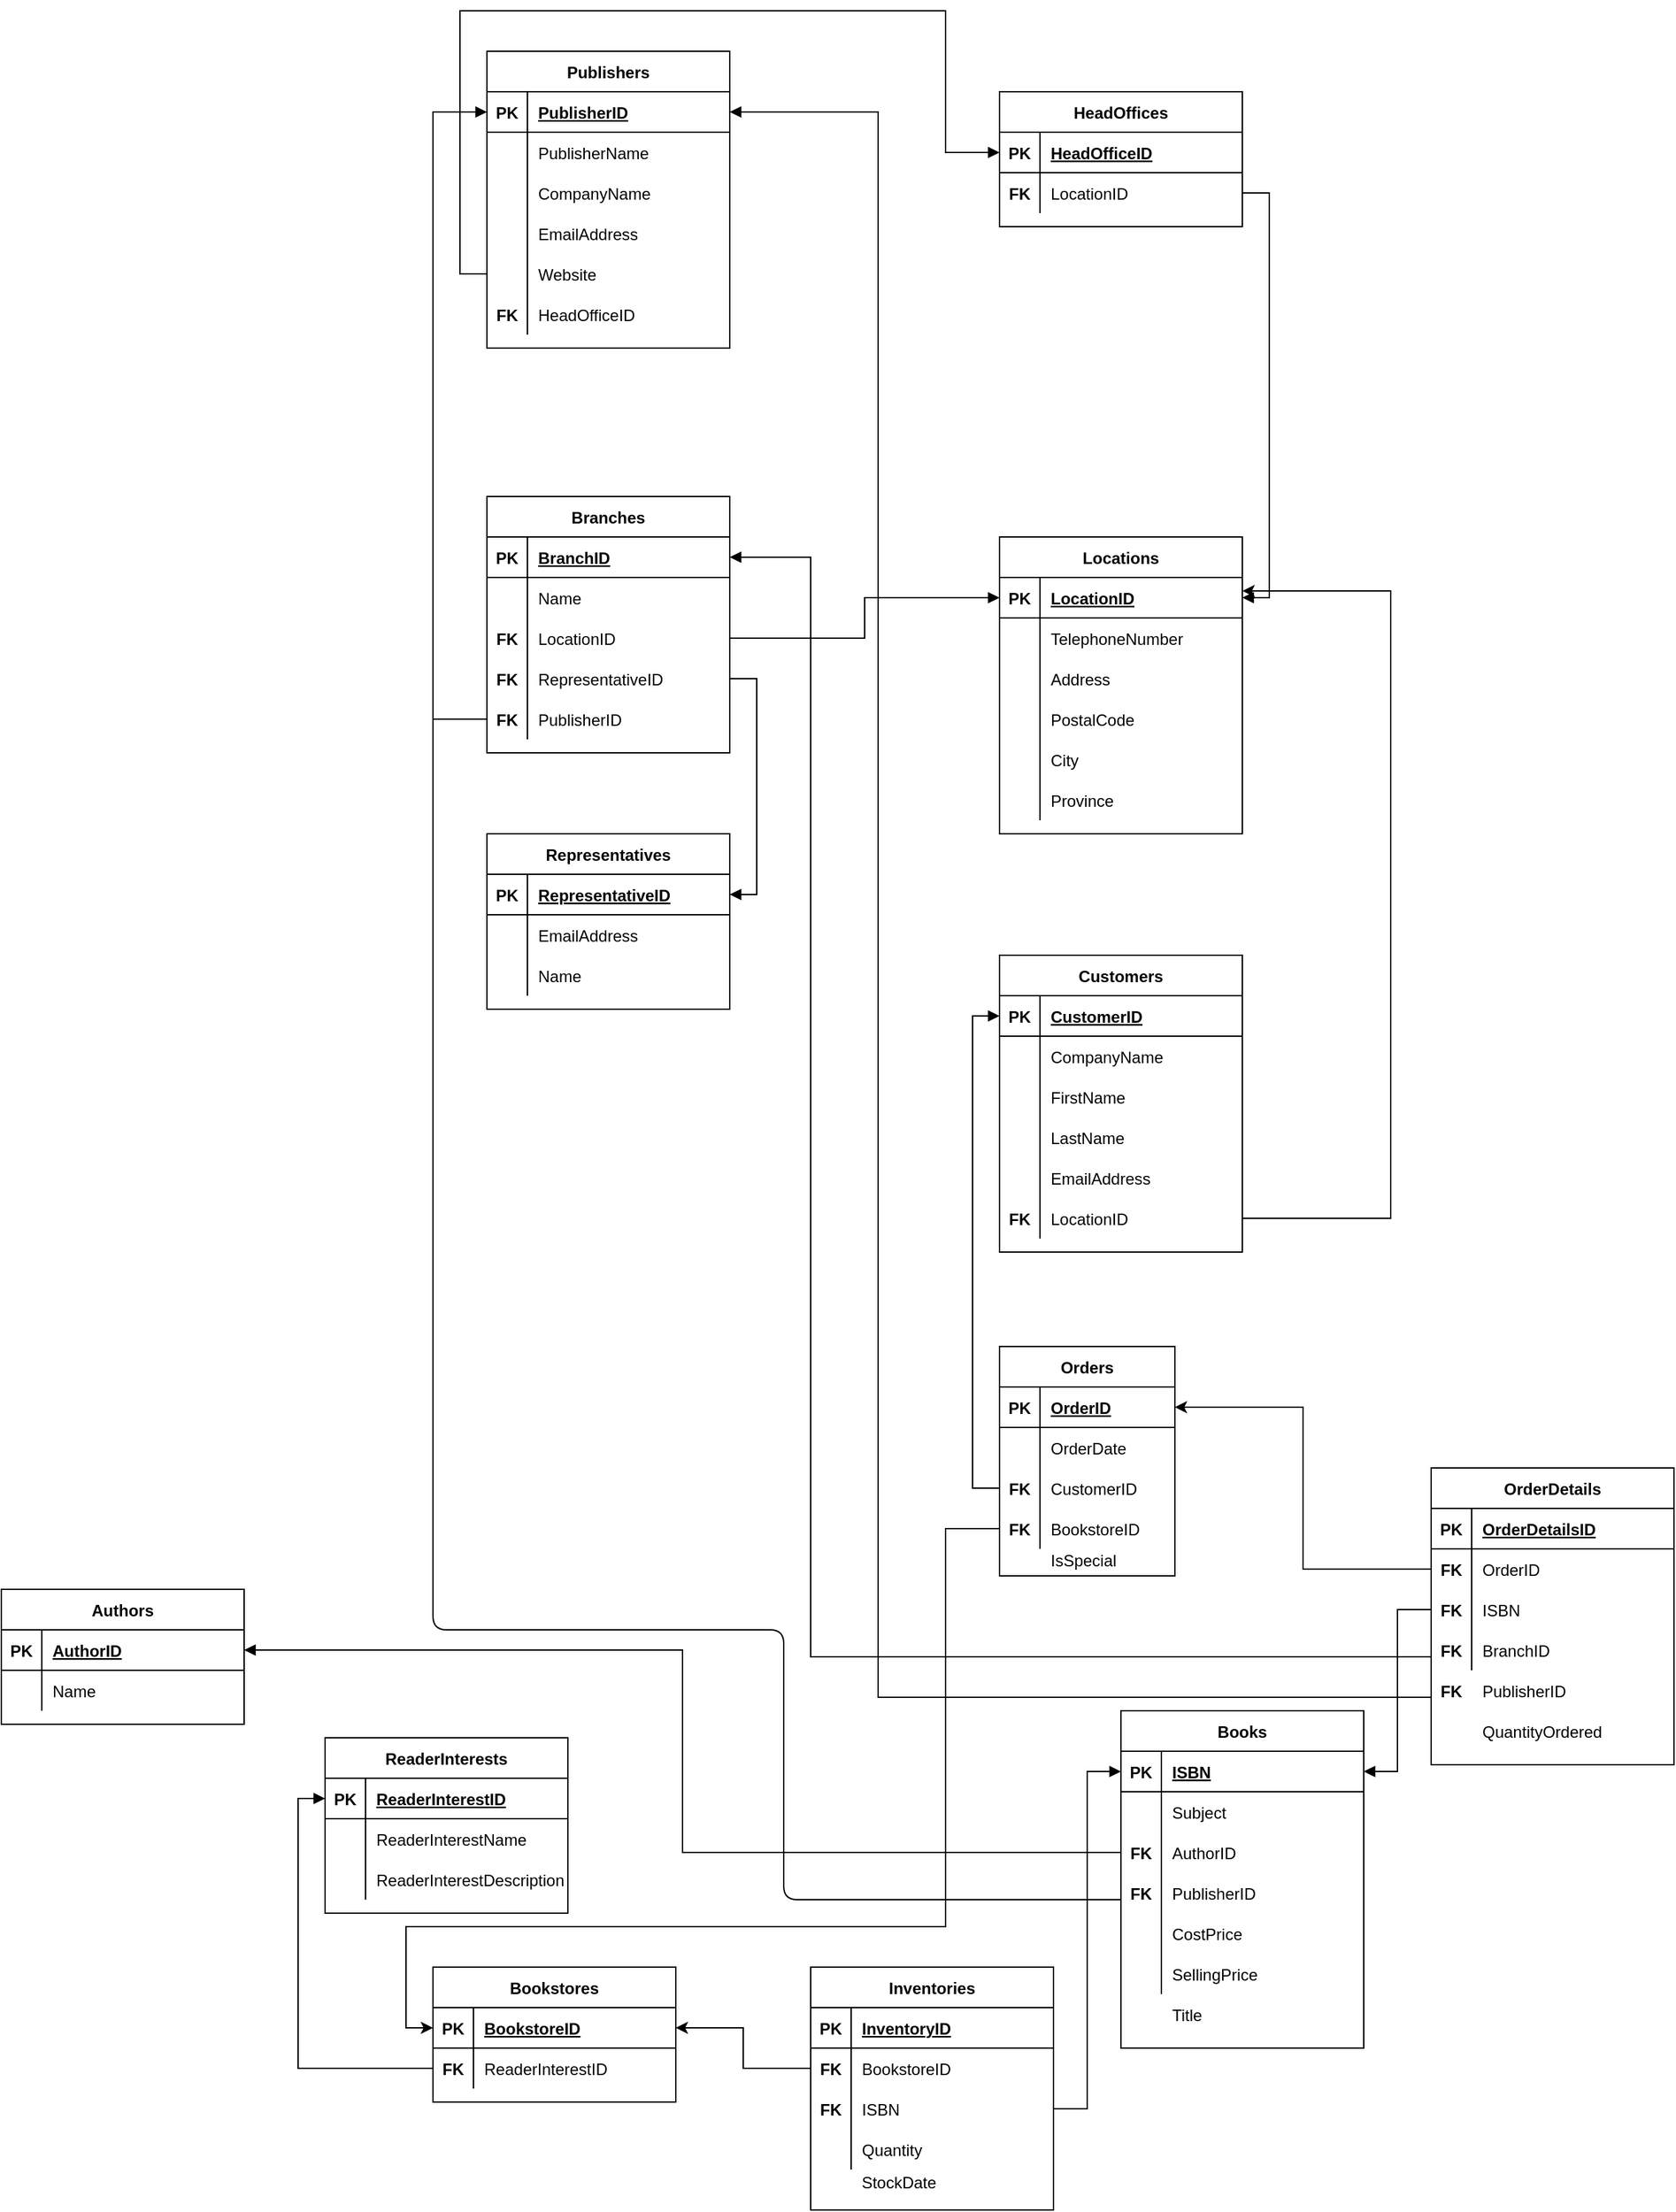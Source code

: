 <mxfile version="13.4.8" type="device"><diagram id="Wl5cCXkkxdAdR0bG4kY-" name="Page-1"><mxGraphModel dx="2035" dy="662" grid="1" gridSize="10" guides="0" tooltips="1" connect="1" arrows="1" fold="1" page="1" pageScale="1" pageWidth="850" pageHeight="1100" math="0" shadow="0"><root><mxCell id="0"/><mxCell id="1" parent="0"/><mxCell id="WwYpVrZinjQzF6iQ2nR6-1" value="Publishers" style="shape=table;startSize=30;container=1;collapsible=1;childLayout=tableLayout;fixedRows=1;rowLines=0;fontStyle=1;align=center;resizeLast=1;" parent="1" vertex="1"><mxGeometry x="80" y="270" width="180" height="220" as="geometry"/></mxCell><mxCell id="WwYpVrZinjQzF6iQ2nR6-2" value="" style="shape=partialRectangle;collapsible=0;dropTarget=0;pointerEvents=0;fillColor=none;top=0;left=0;bottom=1;right=0;points=[[0,0.5],[1,0.5]];portConstraint=eastwest;" parent="WwYpVrZinjQzF6iQ2nR6-1" vertex="1"><mxGeometry y="30" width="180" height="30" as="geometry"/></mxCell><mxCell id="WwYpVrZinjQzF6iQ2nR6-3" value="PK" style="shape=partialRectangle;connectable=0;fillColor=none;top=0;left=0;bottom=0;right=0;fontStyle=1;overflow=hidden;" parent="WwYpVrZinjQzF6iQ2nR6-2" vertex="1"><mxGeometry width="30" height="30" as="geometry"/></mxCell><mxCell id="WwYpVrZinjQzF6iQ2nR6-4" value="PublisherID" style="shape=partialRectangle;connectable=0;fillColor=none;top=0;left=0;bottom=0;right=0;align=left;spacingLeft=6;fontStyle=5;overflow=hidden;" parent="WwYpVrZinjQzF6iQ2nR6-2" vertex="1"><mxGeometry x="30" width="150" height="30" as="geometry"/></mxCell><mxCell id="fafN6Ux8yh8wWqDVAUjz-1" style="shape=partialRectangle;collapsible=0;dropTarget=0;pointerEvents=0;fillColor=none;top=0;left=0;bottom=0;right=0;points=[[0,0.5],[1,0.5]];portConstraint=eastwest;" parent="WwYpVrZinjQzF6iQ2nR6-1" vertex="1"><mxGeometry y="60" width="180" height="30" as="geometry"/></mxCell><mxCell id="fafN6Ux8yh8wWqDVAUjz-2" style="shape=partialRectangle;connectable=0;fillColor=none;top=0;left=0;bottom=0;right=0;editable=1;overflow=hidden;" parent="fafN6Ux8yh8wWqDVAUjz-1" vertex="1"><mxGeometry width="30" height="30" as="geometry"/></mxCell><mxCell id="fafN6Ux8yh8wWqDVAUjz-3" value="PublisherName" style="shape=partialRectangle;connectable=0;fillColor=none;top=0;left=0;bottom=0;right=0;align=left;spacingLeft=6;overflow=hidden;" parent="fafN6Ux8yh8wWqDVAUjz-1" vertex="1"><mxGeometry x="30" width="150" height="30" as="geometry"/></mxCell><mxCell id="WwYpVrZinjQzF6iQ2nR6-5" value="" style="shape=partialRectangle;collapsible=0;dropTarget=0;pointerEvents=0;fillColor=none;top=0;left=0;bottom=0;right=0;points=[[0,0.5],[1,0.5]];portConstraint=eastwest;" parent="WwYpVrZinjQzF6iQ2nR6-1" vertex="1"><mxGeometry y="90" width="180" height="30" as="geometry"/></mxCell><mxCell id="WwYpVrZinjQzF6iQ2nR6-6" value="" style="shape=partialRectangle;connectable=0;fillColor=none;top=0;left=0;bottom=0;right=0;editable=1;overflow=hidden;" parent="WwYpVrZinjQzF6iQ2nR6-5" vertex="1"><mxGeometry width="30" height="30" as="geometry"/></mxCell><mxCell id="WwYpVrZinjQzF6iQ2nR6-7" value="CompanyName" style="shape=partialRectangle;connectable=0;fillColor=none;top=0;left=0;bottom=0;right=0;align=left;spacingLeft=6;overflow=hidden;" parent="WwYpVrZinjQzF6iQ2nR6-5" vertex="1"><mxGeometry x="30" width="150" height="30" as="geometry"/></mxCell><mxCell id="WwYpVrZinjQzF6iQ2nR6-8" value="" style="shape=partialRectangle;collapsible=0;dropTarget=0;pointerEvents=0;fillColor=none;top=0;left=0;bottom=0;right=0;points=[[0,0.5],[1,0.5]];portConstraint=eastwest;" parent="WwYpVrZinjQzF6iQ2nR6-1" vertex="1"><mxGeometry y="120" width="180" height="30" as="geometry"/></mxCell><mxCell id="WwYpVrZinjQzF6iQ2nR6-9" value="" style="shape=partialRectangle;connectable=0;fillColor=none;top=0;left=0;bottom=0;right=0;editable=1;overflow=hidden;" parent="WwYpVrZinjQzF6iQ2nR6-8" vertex="1"><mxGeometry width="30" height="30" as="geometry"/></mxCell><mxCell id="WwYpVrZinjQzF6iQ2nR6-10" value="EmailAddress" style="shape=partialRectangle;connectable=0;fillColor=none;top=0;left=0;bottom=0;right=0;align=left;spacingLeft=6;overflow=hidden;" parent="WwYpVrZinjQzF6iQ2nR6-8" vertex="1"><mxGeometry x="30" width="150" height="30" as="geometry"/></mxCell><mxCell id="WwYpVrZinjQzF6iQ2nR6-11" value="" style="shape=partialRectangle;collapsible=0;dropTarget=0;pointerEvents=0;fillColor=none;top=0;left=0;bottom=0;right=0;points=[[0,0.5],[1,0.5]];portConstraint=eastwest;" parent="WwYpVrZinjQzF6iQ2nR6-1" vertex="1"><mxGeometry y="150" width="180" height="30" as="geometry"/></mxCell><mxCell id="WwYpVrZinjQzF6iQ2nR6-12" value="" style="shape=partialRectangle;connectable=0;fillColor=none;top=0;left=0;bottom=0;right=0;editable=1;overflow=hidden;" parent="WwYpVrZinjQzF6iQ2nR6-11" vertex="1"><mxGeometry width="30" height="30" as="geometry"/></mxCell><mxCell id="WwYpVrZinjQzF6iQ2nR6-13" value="Website" style="shape=partialRectangle;connectable=0;fillColor=none;top=0;left=0;bottom=0;right=0;align=left;spacingLeft=6;overflow=hidden;" parent="WwYpVrZinjQzF6iQ2nR6-11" vertex="1"><mxGeometry x="30" width="150" height="30" as="geometry"/></mxCell><mxCell id="8tIFMXp7cQxwZOWum8N_-93" style="shape=partialRectangle;collapsible=0;dropTarget=0;pointerEvents=0;fillColor=none;top=0;left=0;bottom=0;right=0;points=[[0,0.5],[1,0.5]];portConstraint=eastwest;" parent="WwYpVrZinjQzF6iQ2nR6-1" vertex="1"><mxGeometry y="180" width="180" height="30" as="geometry"/></mxCell><mxCell id="8tIFMXp7cQxwZOWum8N_-94" value="FK" style="shape=partialRectangle;connectable=0;fillColor=none;top=0;left=0;bottom=0;right=0;editable=1;overflow=hidden;fontStyle=1" parent="8tIFMXp7cQxwZOWum8N_-93" vertex="1"><mxGeometry width="30" height="30" as="geometry"/></mxCell><mxCell id="8tIFMXp7cQxwZOWum8N_-95" value="HeadOfficeID" style="shape=partialRectangle;connectable=0;fillColor=none;top=0;left=0;bottom=0;right=0;align=left;spacingLeft=6;overflow=hidden;" parent="8tIFMXp7cQxwZOWum8N_-93" vertex="1"><mxGeometry x="30" width="150" height="30" as="geometry"/></mxCell><mxCell id="WwYpVrZinjQzF6iQ2nR6-14" value="Branches" style="shape=table;startSize=30;container=1;collapsible=1;childLayout=tableLayout;fixedRows=1;rowLines=0;fontStyle=1;align=center;resizeLast=1;" parent="1" vertex="1"><mxGeometry x="80" y="600" width="180" height="190" as="geometry"/></mxCell><mxCell id="WwYpVrZinjQzF6iQ2nR6-15" value="" style="shape=partialRectangle;collapsible=0;dropTarget=0;pointerEvents=0;fillColor=none;top=0;left=0;bottom=1;right=0;points=[[0,0.5],[1,0.5]];portConstraint=eastwest;" parent="WwYpVrZinjQzF6iQ2nR6-14" vertex="1"><mxGeometry y="30" width="180" height="30" as="geometry"/></mxCell><mxCell id="WwYpVrZinjQzF6iQ2nR6-16" value="PK" style="shape=partialRectangle;connectable=0;fillColor=none;top=0;left=0;bottom=0;right=0;fontStyle=1;overflow=hidden;" parent="WwYpVrZinjQzF6iQ2nR6-15" vertex="1"><mxGeometry width="30" height="30" as="geometry"/></mxCell><mxCell id="WwYpVrZinjQzF6iQ2nR6-17" value="BranchID" style="shape=partialRectangle;connectable=0;fillColor=none;top=0;left=0;bottom=0;right=0;align=left;spacingLeft=6;fontStyle=5;overflow=hidden;" parent="WwYpVrZinjQzF6iQ2nR6-15" vertex="1"><mxGeometry x="30" width="150" height="30" as="geometry"/></mxCell><mxCell id="g5iWqssDXXSKDxhVj2-J-1" style="shape=partialRectangle;collapsible=0;dropTarget=0;pointerEvents=0;fillColor=none;top=0;left=0;bottom=0;right=0;points=[[0,0.5],[1,0.5]];portConstraint=eastwest;" parent="WwYpVrZinjQzF6iQ2nR6-14" vertex="1"><mxGeometry y="60" width="180" height="30" as="geometry"/></mxCell><mxCell id="g5iWqssDXXSKDxhVj2-J-2" style="shape=partialRectangle;connectable=0;fillColor=none;top=0;left=0;bottom=0;right=0;editable=1;overflow=hidden;fontStyle=1" parent="g5iWqssDXXSKDxhVj2-J-1" vertex="1"><mxGeometry width="30" height="30" as="geometry"/></mxCell><mxCell id="g5iWqssDXXSKDxhVj2-J-3" value="Name" style="shape=partialRectangle;connectable=0;fillColor=none;top=0;left=0;bottom=0;right=0;align=left;spacingLeft=6;overflow=hidden;" parent="g5iWqssDXXSKDxhVj2-J-1" vertex="1"><mxGeometry x="30" width="150" height="30" as="geometry"/></mxCell><mxCell id="WwYpVrZinjQzF6iQ2nR6-18" value="" style="shape=partialRectangle;collapsible=0;dropTarget=0;pointerEvents=0;fillColor=none;top=0;left=0;bottom=0;right=0;points=[[0,0.5],[1,0.5]];portConstraint=eastwest;" parent="WwYpVrZinjQzF6iQ2nR6-14" vertex="1"><mxGeometry y="90" width="180" height="30" as="geometry"/></mxCell><mxCell id="WwYpVrZinjQzF6iQ2nR6-19" value="FK" style="shape=partialRectangle;connectable=0;fillColor=none;top=0;left=0;bottom=0;right=0;editable=1;overflow=hidden;fontStyle=1" parent="WwYpVrZinjQzF6iQ2nR6-18" vertex="1"><mxGeometry width="30" height="30" as="geometry"/></mxCell><mxCell id="WwYpVrZinjQzF6iQ2nR6-20" value="LocationID" style="shape=partialRectangle;connectable=0;fillColor=none;top=0;left=0;bottom=0;right=0;align=left;spacingLeft=6;overflow=hidden;" parent="WwYpVrZinjQzF6iQ2nR6-18" vertex="1"><mxGeometry x="30" width="150" height="30" as="geometry"/></mxCell><mxCell id="WwYpVrZinjQzF6iQ2nR6-21" value="" style="shape=partialRectangle;collapsible=0;dropTarget=0;pointerEvents=0;fillColor=none;top=0;left=0;bottom=0;right=0;points=[[0,0.5],[1,0.5]];portConstraint=eastwest;" parent="WwYpVrZinjQzF6iQ2nR6-14" vertex="1"><mxGeometry y="120" width="180" height="30" as="geometry"/></mxCell><mxCell id="WwYpVrZinjQzF6iQ2nR6-22" value="FK" style="shape=partialRectangle;connectable=0;fillColor=none;top=0;left=0;bottom=0;right=0;editable=1;overflow=hidden;fontStyle=1" parent="WwYpVrZinjQzF6iQ2nR6-21" vertex="1"><mxGeometry width="30" height="30" as="geometry"/></mxCell><mxCell id="WwYpVrZinjQzF6iQ2nR6-23" value="RepresentativeID" style="shape=partialRectangle;connectable=0;fillColor=none;top=0;left=0;bottom=0;right=0;align=left;spacingLeft=6;overflow=hidden;" parent="WwYpVrZinjQzF6iQ2nR6-21" vertex="1"><mxGeometry x="30" width="150" height="30" as="geometry"/></mxCell><mxCell id="8tIFMXp7cQxwZOWum8N_-133" style="shape=partialRectangle;collapsible=0;dropTarget=0;pointerEvents=0;fillColor=none;top=0;left=0;bottom=0;right=0;points=[[0,0.5],[1,0.5]];portConstraint=eastwest;" parent="WwYpVrZinjQzF6iQ2nR6-14" vertex="1"><mxGeometry y="150" width="180" height="30" as="geometry"/></mxCell><mxCell id="8tIFMXp7cQxwZOWum8N_-134" value="FK" style="shape=partialRectangle;connectable=0;fillColor=none;top=0;left=0;bottom=0;right=0;editable=1;overflow=hidden;fontStyle=1" parent="8tIFMXp7cQxwZOWum8N_-133" vertex="1"><mxGeometry width="30" height="30" as="geometry"/></mxCell><mxCell id="8tIFMXp7cQxwZOWum8N_-135" value="PublisherID" style="shape=partialRectangle;connectable=0;fillColor=none;top=0;left=0;bottom=0;right=0;align=left;spacingLeft=6;overflow=hidden;" parent="8tIFMXp7cQxwZOWum8N_-133" vertex="1"><mxGeometry x="30" width="150" height="30" as="geometry"/></mxCell><mxCell id="8tIFMXp7cQxwZOWum8N_-77" value="HeadOffices" style="shape=table;startSize=30;container=1;collapsible=1;childLayout=tableLayout;fixedRows=1;rowLines=0;fontStyle=1;align=center;resizeLast=1;" parent="1" vertex="1"><mxGeometry x="460" y="300" width="180" height="100" as="geometry"/></mxCell><mxCell id="8tIFMXp7cQxwZOWum8N_-78" value="" style="shape=partialRectangle;collapsible=0;dropTarget=0;pointerEvents=0;fillColor=none;top=0;left=0;bottom=1;right=0;points=[[0,0.5],[1,0.5]];portConstraint=eastwest;" parent="8tIFMXp7cQxwZOWum8N_-77" vertex="1"><mxGeometry y="30" width="180" height="30" as="geometry"/></mxCell><mxCell id="8tIFMXp7cQxwZOWum8N_-79" value="PK" style="shape=partialRectangle;connectable=0;fillColor=none;top=0;left=0;bottom=0;right=0;fontStyle=1;overflow=hidden;" parent="8tIFMXp7cQxwZOWum8N_-78" vertex="1"><mxGeometry width="30" height="30" as="geometry"/></mxCell><mxCell id="8tIFMXp7cQxwZOWum8N_-80" value="HeadOfficeID" style="shape=partialRectangle;connectable=0;fillColor=none;top=0;left=0;bottom=0;right=0;align=left;spacingLeft=6;fontStyle=5;overflow=hidden;" parent="8tIFMXp7cQxwZOWum8N_-78" vertex="1"><mxGeometry x="30" width="150" height="30" as="geometry"/></mxCell><mxCell id="8tIFMXp7cQxwZOWum8N_-81" value="" style="shape=partialRectangle;collapsible=0;dropTarget=0;pointerEvents=0;fillColor=none;top=0;left=0;bottom=0;right=0;points=[[0,0.5],[1,0.5]];portConstraint=eastwest;" parent="8tIFMXp7cQxwZOWum8N_-77" vertex="1"><mxGeometry y="60" width="180" height="30" as="geometry"/></mxCell><mxCell id="8tIFMXp7cQxwZOWum8N_-82" value="FK" style="shape=partialRectangle;connectable=0;fillColor=none;top=0;left=0;bottom=0;right=0;editable=1;overflow=hidden;fontStyle=1" parent="8tIFMXp7cQxwZOWum8N_-81" vertex="1"><mxGeometry width="30" height="30" as="geometry"/></mxCell><mxCell id="8tIFMXp7cQxwZOWum8N_-83" value="LocationID" style="shape=partialRectangle;connectable=0;fillColor=none;top=0;left=0;bottom=0;right=0;align=left;spacingLeft=6;overflow=hidden;" parent="8tIFMXp7cQxwZOWum8N_-81" vertex="1"><mxGeometry x="30" width="150" height="30" as="geometry"/></mxCell><mxCell id="8tIFMXp7cQxwZOWum8N_-14" value="Customers" style="shape=table;startSize=30;container=1;collapsible=1;childLayout=tableLayout;fixedRows=1;rowLines=0;fontStyle=1;align=center;resizeLast=1;" parent="1" vertex="1"><mxGeometry x="460" y="940" width="180" height="220" as="geometry"/></mxCell><mxCell id="8tIFMXp7cQxwZOWum8N_-15" value="" style="shape=partialRectangle;collapsible=0;dropTarget=0;pointerEvents=0;fillColor=none;top=0;left=0;bottom=1;right=0;points=[[0,0.5],[1,0.5]];portConstraint=eastwest;" parent="8tIFMXp7cQxwZOWum8N_-14" vertex="1"><mxGeometry y="30" width="180" height="30" as="geometry"/></mxCell><mxCell id="8tIFMXp7cQxwZOWum8N_-16" value="PK" style="shape=partialRectangle;connectable=0;fillColor=none;top=0;left=0;bottom=0;right=0;fontStyle=1;overflow=hidden;" parent="8tIFMXp7cQxwZOWum8N_-15" vertex="1"><mxGeometry width="30" height="30" as="geometry"/></mxCell><mxCell id="8tIFMXp7cQxwZOWum8N_-17" value="CustomerID" style="shape=partialRectangle;connectable=0;fillColor=none;top=0;left=0;bottom=0;right=0;align=left;spacingLeft=6;fontStyle=5;overflow=hidden;" parent="8tIFMXp7cQxwZOWum8N_-15" vertex="1"><mxGeometry x="30" width="150" height="30" as="geometry"/></mxCell><mxCell id="8tIFMXp7cQxwZOWum8N_-18" value="" style="shape=partialRectangle;collapsible=0;dropTarget=0;pointerEvents=0;fillColor=none;top=0;left=0;bottom=0;right=0;points=[[0,0.5],[1,0.5]];portConstraint=eastwest;" parent="8tIFMXp7cQxwZOWum8N_-14" vertex="1"><mxGeometry y="60" width="180" height="30" as="geometry"/></mxCell><mxCell id="8tIFMXp7cQxwZOWum8N_-19" value="" style="shape=partialRectangle;connectable=0;fillColor=none;top=0;left=0;bottom=0;right=0;editable=1;overflow=hidden;" parent="8tIFMXp7cQxwZOWum8N_-18" vertex="1"><mxGeometry width="30" height="30" as="geometry"/></mxCell><mxCell id="8tIFMXp7cQxwZOWum8N_-20" value="CompanyName" style="shape=partialRectangle;connectable=0;fillColor=none;top=0;left=0;bottom=0;right=0;align=left;spacingLeft=6;overflow=hidden;" parent="8tIFMXp7cQxwZOWum8N_-18" vertex="1"><mxGeometry x="30" width="150" height="30" as="geometry"/></mxCell><mxCell id="8tIFMXp7cQxwZOWum8N_-21" value="" style="shape=partialRectangle;collapsible=0;dropTarget=0;pointerEvents=0;fillColor=none;top=0;left=0;bottom=0;right=0;points=[[0,0.5],[1,0.5]];portConstraint=eastwest;" parent="8tIFMXp7cQxwZOWum8N_-14" vertex="1"><mxGeometry y="90" width="180" height="30" as="geometry"/></mxCell><mxCell id="8tIFMXp7cQxwZOWum8N_-22" value="" style="shape=partialRectangle;connectable=0;fillColor=none;top=0;left=0;bottom=0;right=0;editable=1;overflow=hidden;" parent="8tIFMXp7cQxwZOWum8N_-21" vertex="1"><mxGeometry width="30" height="30" as="geometry"/></mxCell><mxCell id="8tIFMXp7cQxwZOWum8N_-23" value="FirstName" style="shape=partialRectangle;connectable=0;fillColor=none;top=0;left=0;bottom=0;right=0;align=left;spacingLeft=6;overflow=hidden;" parent="8tIFMXp7cQxwZOWum8N_-21" vertex="1"><mxGeometry x="30" width="150" height="30" as="geometry"/></mxCell><mxCell id="8tIFMXp7cQxwZOWum8N_-24" value="" style="shape=partialRectangle;collapsible=0;dropTarget=0;pointerEvents=0;fillColor=none;top=0;left=0;bottom=0;right=0;points=[[0,0.5],[1,0.5]];portConstraint=eastwest;" parent="8tIFMXp7cQxwZOWum8N_-14" vertex="1"><mxGeometry y="120" width="180" height="30" as="geometry"/></mxCell><mxCell id="8tIFMXp7cQxwZOWum8N_-25" value="" style="shape=partialRectangle;connectable=0;fillColor=none;top=0;left=0;bottom=0;right=0;editable=1;overflow=hidden;" parent="8tIFMXp7cQxwZOWum8N_-24" vertex="1"><mxGeometry width="30" height="30" as="geometry"/></mxCell><mxCell id="8tIFMXp7cQxwZOWum8N_-26" value="LastName" style="shape=partialRectangle;connectable=0;fillColor=none;top=0;left=0;bottom=0;right=0;align=left;spacingLeft=6;overflow=hidden;" parent="8tIFMXp7cQxwZOWum8N_-24" vertex="1"><mxGeometry x="30" width="150" height="30" as="geometry"/></mxCell><mxCell id="8tIFMXp7cQxwZOWum8N_-27" style="shape=partialRectangle;collapsible=0;dropTarget=0;pointerEvents=0;fillColor=none;top=0;left=0;bottom=0;right=0;points=[[0,0.5],[1,0.5]];portConstraint=eastwest;" parent="8tIFMXp7cQxwZOWum8N_-14" vertex="1"><mxGeometry y="150" width="180" height="30" as="geometry"/></mxCell><mxCell id="8tIFMXp7cQxwZOWum8N_-28" style="shape=partialRectangle;connectable=0;fillColor=none;top=0;left=0;bottom=0;right=0;editable=1;overflow=hidden;" parent="8tIFMXp7cQxwZOWum8N_-27" vertex="1"><mxGeometry width="30" height="30" as="geometry"/></mxCell><mxCell id="8tIFMXp7cQxwZOWum8N_-29" value="EmailAddress" style="shape=partialRectangle;connectable=0;fillColor=none;top=0;left=0;bottom=0;right=0;align=left;spacingLeft=6;overflow=hidden;" parent="8tIFMXp7cQxwZOWum8N_-27" vertex="1"><mxGeometry x="30" width="150" height="30" as="geometry"/></mxCell><mxCell id="8tIFMXp7cQxwZOWum8N_-101" style="shape=partialRectangle;collapsible=0;dropTarget=0;pointerEvents=0;fillColor=none;top=0;left=0;bottom=0;right=0;points=[[0,0.5],[1,0.5]];portConstraint=eastwest;" parent="8tIFMXp7cQxwZOWum8N_-14" vertex="1"><mxGeometry y="180" width="180" height="30" as="geometry"/></mxCell><mxCell id="8tIFMXp7cQxwZOWum8N_-102" value="FK" style="shape=partialRectangle;connectable=0;fillColor=none;top=0;left=0;bottom=0;right=0;editable=1;overflow=hidden;fontStyle=1" parent="8tIFMXp7cQxwZOWum8N_-101" vertex="1"><mxGeometry width="30" height="30" as="geometry"/></mxCell><mxCell id="8tIFMXp7cQxwZOWum8N_-103" value="LocationID" style="shape=partialRectangle;connectable=0;fillColor=none;top=0;left=0;bottom=0;right=0;align=left;spacingLeft=6;overflow=hidden;" parent="8tIFMXp7cQxwZOWum8N_-101" vertex="1"><mxGeometry x="30" width="150" height="30" as="geometry"/></mxCell><mxCell id="WwYpVrZinjQzF6iQ2nR6-43" value="Representatives" style="shape=table;startSize=30;container=1;collapsible=1;childLayout=tableLayout;fixedRows=1;rowLines=0;fontStyle=1;align=center;resizeLast=1;" parent="1" vertex="1"><mxGeometry x="80" y="850" width="180" height="130" as="geometry"/></mxCell><mxCell id="WwYpVrZinjQzF6iQ2nR6-44" value="" style="shape=partialRectangle;collapsible=0;dropTarget=0;pointerEvents=0;fillColor=none;top=0;left=0;bottom=1;right=0;points=[[0,0.5],[1,0.5]];portConstraint=eastwest;" parent="WwYpVrZinjQzF6iQ2nR6-43" vertex="1"><mxGeometry y="30" width="180" height="30" as="geometry"/></mxCell><mxCell id="WwYpVrZinjQzF6iQ2nR6-45" value="PK" style="shape=partialRectangle;connectable=0;fillColor=none;top=0;left=0;bottom=0;right=0;fontStyle=1;overflow=hidden;" parent="WwYpVrZinjQzF6iQ2nR6-44" vertex="1"><mxGeometry width="30" height="30" as="geometry"/></mxCell><mxCell id="WwYpVrZinjQzF6iQ2nR6-46" value="RepresentativeID" style="shape=partialRectangle;connectable=0;fillColor=none;top=0;left=0;bottom=0;right=0;align=left;spacingLeft=6;fontStyle=5;overflow=hidden;" parent="WwYpVrZinjQzF6iQ2nR6-44" vertex="1"><mxGeometry x="30" width="150" height="30" as="geometry"/></mxCell><mxCell id="WwYpVrZinjQzF6iQ2nR6-47" value="" style="shape=partialRectangle;collapsible=0;dropTarget=0;pointerEvents=0;fillColor=none;top=0;left=0;bottom=0;right=0;points=[[0,0.5],[1,0.5]];portConstraint=eastwest;" parent="WwYpVrZinjQzF6iQ2nR6-43" vertex="1"><mxGeometry y="60" width="180" height="30" as="geometry"/></mxCell><mxCell id="WwYpVrZinjQzF6iQ2nR6-48" value="" style="shape=partialRectangle;connectable=0;fillColor=none;top=0;left=0;bottom=0;right=0;editable=1;overflow=hidden;" parent="WwYpVrZinjQzF6iQ2nR6-47" vertex="1"><mxGeometry width="30" height="30" as="geometry"/></mxCell><mxCell id="WwYpVrZinjQzF6iQ2nR6-49" value="EmailAddress" style="shape=partialRectangle;connectable=0;fillColor=none;top=0;left=0;bottom=0;right=0;align=left;spacingLeft=6;overflow=hidden;" parent="WwYpVrZinjQzF6iQ2nR6-47" vertex="1"><mxGeometry x="30" width="150" height="30" as="geometry"/></mxCell><mxCell id="g5iWqssDXXSKDxhVj2-J-29" style="shape=partialRectangle;collapsible=0;dropTarget=0;pointerEvents=0;fillColor=none;top=0;left=0;bottom=0;right=0;points=[[0,0.5],[1,0.5]];portConstraint=eastwest;" parent="WwYpVrZinjQzF6iQ2nR6-43" vertex="1"><mxGeometry y="90" width="180" height="30" as="geometry"/></mxCell><mxCell id="g5iWqssDXXSKDxhVj2-J-30" style="shape=partialRectangle;connectable=0;fillColor=none;top=0;left=0;bottom=0;right=0;editable=1;overflow=hidden;" parent="g5iWqssDXXSKDxhVj2-J-29" vertex="1"><mxGeometry width="30" height="30" as="geometry"/></mxCell><mxCell id="g5iWqssDXXSKDxhVj2-J-31" value="Name" style="shape=partialRectangle;connectable=0;fillColor=none;top=0;left=0;bottom=0;right=0;align=left;spacingLeft=6;overflow=hidden;" parent="g5iWqssDXXSKDxhVj2-J-29" vertex="1"><mxGeometry x="30" width="150" height="30" as="geometry"/></mxCell><mxCell id="WwYpVrZinjQzF6iQ2nR6-27" value="Locations" style="shape=table;startSize=30;container=1;collapsible=1;childLayout=tableLayout;fixedRows=1;rowLines=0;fontStyle=1;align=center;resizeLast=1;" parent="1" vertex="1"><mxGeometry x="460" y="630" width="180" height="220" as="geometry"/></mxCell><mxCell id="WwYpVrZinjQzF6iQ2nR6-28" value="" style="shape=partialRectangle;collapsible=0;dropTarget=0;pointerEvents=0;fillColor=none;top=0;left=0;bottom=1;right=0;points=[[0,0.5],[1,0.5]];portConstraint=eastwest;" parent="WwYpVrZinjQzF6iQ2nR6-27" vertex="1"><mxGeometry y="30" width="180" height="30" as="geometry"/></mxCell><mxCell id="WwYpVrZinjQzF6iQ2nR6-29" value="PK" style="shape=partialRectangle;connectable=0;fillColor=none;top=0;left=0;bottom=0;right=0;fontStyle=1;overflow=hidden;" parent="WwYpVrZinjQzF6iQ2nR6-28" vertex="1"><mxGeometry width="30" height="30" as="geometry"/></mxCell><mxCell id="WwYpVrZinjQzF6iQ2nR6-30" value="LocationID" style="shape=partialRectangle;connectable=0;fillColor=none;top=0;left=0;bottom=0;right=0;align=left;spacingLeft=6;fontStyle=5;overflow=hidden;" parent="WwYpVrZinjQzF6iQ2nR6-28" vertex="1"><mxGeometry x="30" width="150" height="30" as="geometry"/></mxCell><mxCell id="WwYpVrZinjQzF6iQ2nR6-31" value="" style="shape=partialRectangle;collapsible=0;dropTarget=0;pointerEvents=0;fillColor=none;top=0;left=0;bottom=0;right=0;points=[[0,0.5],[1,0.5]];portConstraint=eastwest;" parent="WwYpVrZinjQzF6iQ2nR6-27" vertex="1"><mxGeometry y="60" width="180" height="30" as="geometry"/></mxCell><mxCell id="WwYpVrZinjQzF6iQ2nR6-32" value="" style="shape=partialRectangle;connectable=0;fillColor=none;top=0;left=0;bottom=0;right=0;editable=1;overflow=hidden;" parent="WwYpVrZinjQzF6iQ2nR6-31" vertex="1"><mxGeometry width="30" height="30" as="geometry"/></mxCell><mxCell id="WwYpVrZinjQzF6iQ2nR6-33" value="TelephoneNumber" style="shape=partialRectangle;connectable=0;fillColor=none;top=0;left=0;bottom=0;right=0;align=left;spacingLeft=6;overflow=hidden;" parent="WwYpVrZinjQzF6iQ2nR6-31" vertex="1"><mxGeometry x="30" width="150" height="30" as="geometry"/></mxCell><mxCell id="g5iWqssDXXSKDxhVj2-J-35" style="shape=partialRectangle;collapsible=0;dropTarget=0;pointerEvents=0;fillColor=none;top=0;left=0;bottom=0;right=0;points=[[0,0.5],[1,0.5]];portConstraint=eastwest;" parent="WwYpVrZinjQzF6iQ2nR6-27" vertex="1"><mxGeometry y="90" width="180" height="30" as="geometry"/></mxCell><mxCell id="g5iWqssDXXSKDxhVj2-J-36" style="shape=partialRectangle;connectable=0;fillColor=none;top=0;left=0;bottom=0;right=0;editable=1;overflow=hidden;" parent="g5iWqssDXXSKDxhVj2-J-35" vertex="1"><mxGeometry width="30" height="30" as="geometry"/></mxCell><mxCell id="g5iWqssDXXSKDxhVj2-J-37" value="Address" style="shape=partialRectangle;connectable=0;fillColor=none;top=0;left=0;bottom=0;right=0;align=left;spacingLeft=6;overflow=hidden;" parent="g5iWqssDXXSKDxhVj2-J-35" vertex="1"><mxGeometry x="30" width="150" height="30" as="geometry"/></mxCell><mxCell id="g5iWqssDXXSKDxhVj2-J-32" style="shape=partialRectangle;collapsible=0;dropTarget=0;pointerEvents=0;fillColor=none;top=0;left=0;bottom=0;right=0;points=[[0,0.5],[1,0.5]];portConstraint=eastwest;" parent="WwYpVrZinjQzF6iQ2nR6-27" vertex="1"><mxGeometry y="120" width="180" height="30" as="geometry"/></mxCell><mxCell id="g5iWqssDXXSKDxhVj2-J-33" style="shape=partialRectangle;connectable=0;fillColor=none;top=0;left=0;bottom=0;right=0;editable=1;overflow=hidden;" parent="g5iWqssDXXSKDxhVj2-J-32" vertex="1"><mxGeometry width="30" height="30" as="geometry"/></mxCell><mxCell id="g5iWqssDXXSKDxhVj2-J-34" value="PostalCode" style="shape=partialRectangle;connectable=0;fillColor=none;top=0;left=0;bottom=0;right=0;align=left;spacingLeft=6;overflow=hidden;" parent="g5iWqssDXXSKDxhVj2-J-32" vertex="1"><mxGeometry x="30" width="150" height="30" as="geometry"/></mxCell><mxCell id="WwYpVrZinjQzF6iQ2nR6-34" value="" style="shape=partialRectangle;collapsible=0;dropTarget=0;pointerEvents=0;fillColor=none;top=0;left=0;bottom=0;right=0;points=[[0,0.5],[1,0.5]];portConstraint=eastwest;" parent="WwYpVrZinjQzF6iQ2nR6-27" vertex="1"><mxGeometry y="150" width="180" height="30" as="geometry"/></mxCell><mxCell id="WwYpVrZinjQzF6iQ2nR6-35" value="" style="shape=partialRectangle;connectable=0;fillColor=none;top=0;left=0;bottom=0;right=0;editable=1;overflow=hidden;" parent="WwYpVrZinjQzF6iQ2nR6-34" vertex="1"><mxGeometry width="30" height="30" as="geometry"/></mxCell><mxCell id="WwYpVrZinjQzF6iQ2nR6-36" value="City" style="shape=partialRectangle;connectable=0;fillColor=none;top=0;left=0;bottom=0;right=0;align=left;spacingLeft=6;overflow=hidden;" parent="WwYpVrZinjQzF6iQ2nR6-34" vertex="1"><mxGeometry x="30" width="150" height="30" as="geometry"/></mxCell><mxCell id="WwYpVrZinjQzF6iQ2nR6-37" value="" style="shape=partialRectangle;collapsible=0;dropTarget=0;pointerEvents=0;fillColor=none;top=0;left=0;bottom=0;right=0;points=[[0,0.5],[1,0.5]];portConstraint=eastwest;" parent="WwYpVrZinjQzF6iQ2nR6-27" vertex="1"><mxGeometry y="180" width="180" height="30" as="geometry"/></mxCell><mxCell id="WwYpVrZinjQzF6iQ2nR6-38" value="" style="shape=partialRectangle;connectable=0;fillColor=none;top=0;left=0;bottom=0;right=0;editable=1;overflow=hidden;" parent="WwYpVrZinjQzF6iQ2nR6-37" vertex="1"><mxGeometry width="30" height="30" as="geometry"/></mxCell><mxCell id="WwYpVrZinjQzF6iQ2nR6-39" value="Province" style="shape=partialRectangle;connectable=0;fillColor=none;top=0;left=0;bottom=0;right=0;align=left;spacingLeft=6;overflow=hidden;" parent="WwYpVrZinjQzF6iQ2nR6-37" vertex="1"><mxGeometry x="30" width="150" height="30" as="geometry"/></mxCell><mxCell id="8tIFMXp7cQxwZOWum8N_-106" value="OrderDetails" style="shape=table;startSize=30;container=1;collapsible=1;childLayout=tableLayout;fixedRows=1;rowLines=0;fontStyle=1;align=center;resizeLast=1;" parent="1" vertex="1"><mxGeometry x="780" y="1320" width="180" height="220" as="geometry"/></mxCell><mxCell id="8tIFMXp7cQxwZOWum8N_-107" value="" style="shape=partialRectangle;collapsible=0;dropTarget=0;pointerEvents=0;fillColor=none;top=0;left=0;bottom=1;right=0;points=[[0,0.5],[1,0.5]];portConstraint=eastwest;" parent="8tIFMXp7cQxwZOWum8N_-106" vertex="1"><mxGeometry y="30" width="180" height="30" as="geometry"/></mxCell><mxCell id="8tIFMXp7cQxwZOWum8N_-108" value="PK" style="shape=partialRectangle;connectable=0;fillColor=none;top=0;left=0;bottom=0;right=0;fontStyle=1;overflow=hidden;" parent="8tIFMXp7cQxwZOWum8N_-107" vertex="1"><mxGeometry width="30" height="30" as="geometry"/></mxCell><mxCell id="8tIFMXp7cQxwZOWum8N_-109" value="OrderDetailsID" style="shape=partialRectangle;connectable=0;fillColor=none;top=0;left=0;bottom=0;right=0;align=left;spacingLeft=6;fontStyle=5;overflow=hidden;" parent="8tIFMXp7cQxwZOWum8N_-107" vertex="1"><mxGeometry x="30" width="150" height="30" as="geometry"/></mxCell><mxCell id="g5iWqssDXXSKDxhVj2-J-39" style="shape=partialRectangle;collapsible=0;dropTarget=0;pointerEvents=0;fillColor=none;top=0;left=0;bottom=0;right=0;points=[[0,0.5],[1,0.5]];portConstraint=eastwest;" parent="8tIFMXp7cQxwZOWum8N_-106" vertex="1"><mxGeometry y="60" width="180" height="30" as="geometry"/></mxCell><mxCell id="g5iWqssDXXSKDxhVj2-J-40" value="FK" style="shape=partialRectangle;connectable=0;fillColor=none;top=0;left=0;bottom=0;right=0;editable=1;overflow=hidden;fontStyle=1" parent="g5iWqssDXXSKDxhVj2-J-39" vertex="1"><mxGeometry width="30" height="30" as="geometry"/></mxCell><mxCell id="g5iWqssDXXSKDxhVj2-J-41" value="OrderID" style="shape=partialRectangle;connectable=0;fillColor=none;top=0;left=0;bottom=0;right=0;align=left;spacingLeft=6;overflow=hidden;" parent="g5iWqssDXXSKDxhVj2-J-39" vertex="1"><mxGeometry x="30" width="150" height="30" as="geometry"/></mxCell><mxCell id="8tIFMXp7cQxwZOWum8N_-110" value="" style="shape=partialRectangle;collapsible=0;dropTarget=0;pointerEvents=0;fillColor=none;top=0;left=0;bottom=0;right=0;points=[[0,0.5],[1,0.5]];portConstraint=eastwest;" parent="8tIFMXp7cQxwZOWum8N_-106" vertex="1"><mxGeometry y="90" width="180" height="30" as="geometry"/></mxCell><mxCell id="8tIFMXp7cQxwZOWum8N_-111" value="FK" style="shape=partialRectangle;connectable=0;fillColor=none;top=0;left=0;bottom=0;right=0;editable=1;overflow=hidden;fontStyle=1" parent="8tIFMXp7cQxwZOWum8N_-110" vertex="1"><mxGeometry width="30" height="30" as="geometry"/></mxCell><mxCell id="8tIFMXp7cQxwZOWum8N_-112" value="ISBN" style="shape=partialRectangle;connectable=0;fillColor=none;top=0;left=0;bottom=0;right=0;align=left;spacingLeft=6;overflow=hidden;" parent="8tIFMXp7cQxwZOWum8N_-110" vertex="1"><mxGeometry x="30" width="150" height="30" as="geometry"/></mxCell><mxCell id="8tIFMXp7cQxwZOWum8N_-113" value="" style="shape=partialRectangle;collapsible=0;dropTarget=0;pointerEvents=0;fillColor=none;top=0;left=0;bottom=0;right=0;points=[[0,0.5],[1,0.5]];portConstraint=eastwest;" parent="8tIFMXp7cQxwZOWum8N_-106" vertex="1"><mxGeometry y="120" width="180" height="30" as="geometry"/></mxCell><mxCell id="8tIFMXp7cQxwZOWum8N_-114" value="" style="shape=partialRectangle;connectable=0;fillColor=none;top=0;left=0;bottom=0;right=0;editable=1;overflow=hidden;" parent="8tIFMXp7cQxwZOWum8N_-113" vertex="1"><mxGeometry width="30" height="30" as="geometry"/></mxCell><mxCell id="8tIFMXp7cQxwZOWum8N_-115" value="BranchID" style="shape=partialRectangle;connectable=0;fillColor=none;top=0;left=0;bottom=0;right=0;align=left;spacingLeft=6;overflow=hidden;" parent="8tIFMXp7cQxwZOWum8N_-113" vertex="1"><mxGeometry x="30" width="150" height="30" as="geometry"/></mxCell><mxCell id="8tIFMXp7cQxwZOWum8N_-73" value="" style="endArrow=block;html=1;edgeStyle=orthogonalEdgeStyle;rounded=0;endFill=1;" parent="1" source="WwYpVrZinjQzF6iQ2nR6-63" target="g5iWqssDXXSKDxhVj2-J-17" edge="1"><mxGeometry width="50" height="50" relative="1" as="geometry"><mxPoint x="430" y="1630" as="sourcePoint"/><mxPoint x="-80" y="1455" as="targetPoint"/></mxGeometry></mxCell><mxCell id="8tIFMXp7cQxwZOWum8N_-76" style="edgeStyle=orthogonalEdgeStyle;rounded=0;orthogonalLoop=1;jettySize=auto;html=1;entryX=0;entryY=0.5;entryDx=0;entryDy=0;endArrow=block;endFill=1;exitX=1;exitY=0.5;exitDx=0;exitDy=0;" parent="1" target="8tIFMXp7cQxwZOWum8N_-57" edge="1"><mxGeometry relative="1" as="geometry"/></mxCell><mxCell id="8tIFMXp7cQxwZOWum8N_-96" style="edgeStyle=orthogonalEdgeStyle;rounded=0;orthogonalLoop=1;jettySize=auto;html=1;exitX=0;exitY=0.5;exitDx=0;exitDy=0;entryX=0;entryY=0.5;entryDx=0;entryDy=0;endArrow=block;endFill=1;" parent="1" source="8tIFMXp7cQxwZOWum8N_-93" target="8tIFMXp7cQxwZOWum8N_-78" edge="1"><mxGeometry relative="1" as="geometry"><Array as="points"><mxPoint x="60" y="435"/><mxPoint x="60" y="240"/><mxPoint x="420" y="240"/></Array></mxGeometry></mxCell><mxCell id="8tIFMXp7cQxwZOWum8N_-97" style="edgeStyle=orthogonalEdgeStyle;rounded=0;orthogonalLoop=1;jettySize=auto;html=1;exitX=0;exitY=0.5;exitDx=0;exitDy=0;entryX=0;entryY=0.5;entryDx=0;entryDy=0;endArrow=block;endFill=1;" parent="1" target="WwYpVrZinjQzF6iQ2nR6-15" edge="1"><mxGeometry relative="1" as="geometry"/></mxCell><mxCell id="8tIFMXp7cQxwZOWum8N_-99" style="edgeStyle=orthogonalEdgeStyle;rounded=0;orthogonalLoop=1;jettySize=auto;html=1;exitX=1;exitY=0.5;exitDx=0;exitDy=0;endArrow=block;endFill=1;" parent="1" source="8tIFMXp7cQxwZOWum8N_-81" target="WwYpVrZinjQzF6iQ2nR6-28" edge="1"><mxGeometry relative="1" as="geometry"/></mxCell><mxCell id="8tIFMXp7cQxwZOWum8N_-100" style="edgeStyle=orthogonalEdgeStyle;rounded=0;orthogonalLoop=1;jettySize=auto;html=1;exitX=1;exitY=0.5;exitDx=0;exitDy=0;entryX=0;entryY=0.5;entryDx=0;entryDy=0;endArrow=block;endFill=1;" parent="1" source="WwYpVrZinjQzF6iQ2nR6-18" target="WwYpVrZinjQzF6iQ2nR6-28" edge="1"><mxGeometry relative="1" as="geometry"/></mxCell><mxCell id="8tIFMXp7cQxwZOWum8N_-104" style="edgeStyle=orthogonalEdgeStyle;rounded=0;orthogonalLoop=1;jettySize=auto;html=1;exitX=1;exitY=0.5;exitDx=0;exitDy=0;endArrow=block;endFill=1;" parent="1" source="8tIFMXp7cQxwZOWum8N_-101" edge="1"><mxGeometry relative="1" as="geometry"/></mxCell><mxCell id="8tIFMXp7cQxwZOWum8N_-105" style="edgeStyle=orthogonalEdgeStyle;rounded=0;orthogonalLoop=1;jettySize=auto;html=1;exitX=1;exitY=0.5;exitDx=0;exitDy=0;endArrow=block;endFill=1;" parent="1" source="WwYpVrZinjQzF6iQ2nR6-21" target="WwYpVrZinjQzF6iQ2nR6-44" edge="1"><mxGeometry relative="1" as="geometry"/></mxCell><mxCell id="8tIFMXp7cQxwZOWum8N_-119" style="edgeStyle=orthogonalEdgeStyle;rounded=0;orthogonalLoop=1;jettySize=auto;html=1;exitX=1;exitY=0.5;exitDx=0;exitDy=0;entryX=0;entryY=0.5;entryDx=0;entryDy=0;endArrow=block;endFill=1;" parent="1" target="8tIFMXp7cQxwZOWum8N_-107" edge="1"><mxGeometry relative="1" as="geometry"/></mxCell><mxCell id="8tIFMXp7cQxwZOWum8N_-124" style="edgeStyle=orthogonalEdgeStyle;rounded=0;orthogonalLoop=1;jettySize=auto;html=1;endArrow=block;endFill=1;" parent="1" target="WwYpVrZinjQzF6iQ2nR6-15" edge="1"><mxGeometry relative="1" as="geometry"><Array as="points"><mxPoint x="320" y="1460"/><mxPoint x="320" y="645"/></Array><mxPoint x="780" y="1460" as="sourcePoint"/></mxGeometry></mxCell><mxCell id="8tIFMXp7cQxwZOWum8N_-125" style="edgeStyle=orthogonalEdgeStyle;rounded=0;orthogonalLoop=1;jettySize=auto;html=1;endArrow=block;endFill=1;" parent="1" target="WwYpVrZinjQzF6iQ2nR6-2" edge="1"><mxGeometry relative="1" as="geometry"><mxPoint x="780" y="1490" as="sourcePoint"/><Array as="points"><mxPoint x="370" y="1490"/><mxPoint x="370" y="315"/></Array></mxGeometry></mxCell><mxCell id="8tIFMXp7cQxwZOWum8N_-43" value="Bookstores" style="shape=table;startSize=30;container=1;collapsible=1;childLayout=tableLayout;fixedRows=1;rowLines=0;fontStyle=1;align=center;resizeLast=1;" parent="1" vertex="1"><mxGeometry x="40" y="1690" width="180" height="100" as="geometry"/></mxCell><mxCell id="8tIFMXp7cQxwZOWum8N_-44" value="" style="shape=partialRectangle;collapsible=0;dropTarget=0;pointerEvents=0;fillColor=none;top=0;left=0;bottom=1;right=0;points=[[0,0.5],[1,0.5]];portConstraint=eastwest;" parent="8tIFMXp7cQxwZOWum8N_-43" vertex="1"><mxGeometry y="30" width="180" height="30" as="geometry"/></mxCell><mxCell id="8tIFMXp7cQxwZOWum8N_-45" value="PK" style="shape=partialRectangle;connectable=0;fillColor=none;top=0;left=0;bottom=0;right=0;fontStyle=1;overflow=hidden;" parent="8tIFMXp7cQxwZOWum8N_-44" vertex="1"><mxGeometry width="30" height="30" as="geometry"/></mxCell><mxCell id="8tIFMXp7cQxwZOWum8N_-46" value="BookstoreID" style="shape=partialRectangle;connectable=0;fillColor=none;top=0;left=0;bottom=0;right=0;align=left;spacingLeft=6;fontStyle=5;overflow=hidden;" parent="8tIFMXp7cQxwZOWum8N_-44" vertex="1"><mxGeometry x="30" width="150" height="30" as="geometry"/></mxCell><mxCell id="8tIFMXp7cQxwZOWum8N_-50" value="" style="shape=partialRectangle;collapsible=0;dropTarget=0;pointerEvents=0;fillColor=none;top=0;left=0;bottom=0;right=0;points=[[0,0.5],[1,0.5]];portConstraint=eastwest;" parent="8tIFMXp7cQxwZOWum8N_-43" vertex="1"><mxGeometry y="60" width="180" height="30" as="geometry"/></mxCell><mxCell id="8tIFMXp7cQxwZOWum8N_-51" value="FK" style="shape=partialRectangle;connectable=0;fillColor=none;top=0;left=0;bottom=0;right=0;editable=1;overflow=hidden;fontStyle=1" parent="8tIFMXp7cQxwZOWum8N_-50" vertex="1"><mxGeometry width="30" height="30" as="geometry"/></mxCell><mxCell id="8tIFMXp7cQxwZOWum8N_-52" value="ReaderInterestID" style="shape=partialRectangle;connectable=0;fillColor=none;top=0;left=0;bottom=0;right=0;align=left;spacingLeft=6;overflow=hidden;" parent="8tIFMXp7cQxwZOWum8N_-50" vertex="1"><mxGeometry x="30" width="150" height="30" as="geometry"/></mxCell><mxCell id="8tIFMXp7cQxwZOWum8N_-126" style="edgeStyle=orthogonalEdgeStyle;rounded=0;orthogonalLoop=1;jettySize=auto;html=1;entryX=0;entryY=0.5;entryDx=0;entryDy=0;endArrow=block;endFill=1;" parent="1" source="8tIFMXp7cQxwZOWum8N_-50" target="8tIFMXp7cQxwZOWum8N_-31" edge="1"><mxGeometry relative="1" as="geometry"/></mxCell><mxCell id="8tIFMXp7cQxwZOWum8N_-127" style="edgeStyle=orthogonalEdgeStyle;rounded=0;orthogonalLoop=1;jettySize=auto;html=1;exitX=0;exitY=0.5;exitDx=0;exitDy=0;endArrow=block;endFill=1;" parent="1" source="8tIFMXp7cQxwZOWum8N_-110" target="WwYpVrZinjQzF6iQ2nR6-57" edge="1"><mxGeometry relative="1" as="geometry"/></mxCell><mxCell id="8tIFMXp7cQxwZOWum8N_-56" value="Inventories" style="shape=table;startSize=30;container=1;collapsible=1;childLayout=tableLayout;fixedRows=1;rowLines=0;fontStyle=1;align=center;resizeLast=1;" parent="1" vertex="1"><mxGeometry x="320" y="1690" width="180" height="180" as="geometry"/></mxCell><mxCell id="8tIFMXp7cQxwZOWum8N_-57" value="" style="shape=partialRectangle;collapsible=0;dropTarget=0;pointerEvents=0;fillColor=none;top=0;left=0;bottom=1;right=0;points=[[0,0.5],[1,0.5]];portConstraint=eastwest;" parent="8tIFMXp7cQxwZOWum8N_-56" vertex="1"><mxGeometry y="30" width="180" height="30" as="geometry"/></mxCell><mxCell id="8tIFMXp7cQxwZOWum8N_-58" value="PK" style="shape=partialRectangle;connectable=0;fillColor=none;top=0;left=0;bottom=0;right=0;fontStyle=1;overflow=hidden;" parent="8tIFMXp7cQxwZOWum8N_-57" vertex="1"><mxGeometry width="30" height="30" as="geometry"/></mxCell><mxCell id="8tIFMXp7cQxwZOWum8N_-59" value="InventoryID" style="shape=partialRectangle;connectable=0;fillColor=none;top=0;left=0;bottom=0;right=0;align=left;spacingLeft=6;fontStyle=5;overflow=hidden;" parent="8tIFMXp7cQxwZOWum8N_-57" vertex="1"><mxGeometry x="30" width="150" height="30" as="geometry"/></mxCell><mxCell id="g5iWqssDXXSKDxhVj2-J-43" style="shape=partialRectangle;collapsible=0;dropTarget=0;pointerEvents=0;fillColor=none;top=0;left=0;bottom=0;right=0;points=[[0,0.5],[1,0.5]];portConstraint=eastwest;" parent="8tIFMXp7cQxwZOWum8N_-56" vertex="1"><mxGeometry y="60" width="180" height="30" as="geometry"/></mxCell><mxCell id="g5iWqssDXXSKDxhVj2-J-44" value="FK" style="shape=partialRectangle;connectable=0;fillColor=none;top=0;left=0;bottom=0;right=0;editable=1;overflow=hidden;fontStyle=1" parent="g5iWqssDXXSKDxhVj2-J-43" vertex="1"><mxGeometry width="30" height="30" as="geometry"/></mxCell><mxCell id="g5iWqssDXXSKDxhVj2-J-45" value="BookstoreID" style="shape=partialRectangle;connectable=0;fillColor=none;top=0;left=0;bottom=0;right=0;align=left;spacingLeft=6;overflow=hidden;" parent="g5iWqssDXXSKDxhVj2-J-43" vertex="1"><mxGeometry x="30" width="150" height="30" as="geometry"/></mxCell><mxCell id="8tIFMXp7cQxwZOWum8N_-60" value="" style="shape=partialRectangle;collapsible=0;dropTarget=0;pointerEvents=0;fillColor=none;top=0;left=0;bottom=0;right=0;points=[[0,0.5],[1,0.5]];portConstraint=eastwest;" parent="8tIFMXp7cQxwZOWum8N_-56" vertex="1"><mxGeometry y="90" width="180" height="30" as="geometry"/></mxCell><mxCell id="8tIFMXp7cQxwZOWum8N_-61" value="FK" style="shape=partialRectangle;connectable=0;fillColor=none;top=0;left=0;bottom=0;right=0;editable=1;overflow=hidden;fontStyle=1" parent="8tIFMXp7cQxwZOWum8N_-60" vertex="1"><mxGeometry width="30" height="30" as="geometry"/></mxCell><mxCell id="8tIFMXp7cQxwZOWum8N_-62" value="ISBN" style="shape=partialRectangle;connectable=0;fillColor=none;top=0;left=0;bottom=0;right=0;align=left;spacingLeft=6;overflow=hidden;" parent="8tIFMXp7cQxwZOWum8N_-60" vertex="1"><mxGeometry x="30" width="150" height="30" as="geometry"/></mxCell><mxCell id="8tIFMXp7cQxwZOWum8N_-63" value="" style="shape=partialRectangle;collapsible=0;dropTarget=0;pointerEvents=0;fillColor=none;top=0;left=0;bottom=0;right=0;points=[[0,0.5],[1,0.5]];portConstraint=eastwest;" parent="8tIFMXp7cQxwZOWum8N_-56" vertex="1"><mxGeometry y="120" width="180" height="30" as="geometry"/></mxCell><mxCell id="8tIFMXp7cQxwZOWum8N_-64" value="" style="shape=partialRectangle;connectable=0;fillColor=none;top=0;left=0;bottom=0;right=0;editable=1;overflow=hidden;" parent="8tIFMXp7cQxwZOWum8N_-63" vertex="1"><mxGeometry width="30" height="30" as="geometry"/></mxCell><mxCell id="8tIFMXp7cQxwZOWum8N_-65" value="Quantity" style="shape=partialRectangle;connectable=0;fillColor=none;top=0;left=0;bottom=0;right=0;align=left;spacingLeft=6;overflow=hidden;" parent="8tIFMXp7cQxwZOWum8N_-63" vertex="1"><mxGeometry x="30" width="150" height="30" as="geometry"/></mxCell><mxCell id="8tIFMXp7cQxwZOWum8N_-128" style="edgeStyle=orthogonalEdgeStyle;rounded=0;orthogonalLoop=1;jettySize=auto;html=1;exitX=1;exitY=0.5;exitDx=0;exitDy=0;endArrow=block;endFill=1;" parent="1" source="8tIFMXp7cQxwZOWum8N_-60" target="WwYpVrZinjQzF6iQ2nR6-57" edge="1"><mxGeometry relative="1" as="geometry"/></mxCell><mxCell id="8tIFMXp7cQxwZOWum8N_-30" value="ReaderInterests" style="shape=table;startSize=30;container=1;collapsible=1;childLayout=tableLayout;fixedRows=1;rowLines=0;fontStyle=1;align=center;resizeLast=1;" parent="1" vertex="1"><mxGeometry x="-40" y="1520" width="180" height="130" as="geometry"/></mxCell><mxCell id="8tIFMXp7cQxwZOWum8N_-31" value="" style="shape=partialRectangle;collapsible=0;dropTarget=0;pointerEvents=0;fillColor=none;top=0;left=0;bottom=1;right=0;points=[[0,0.5],[1,0.5]];portConstraint=eastwest;" parent="8tIFMXp7cQxwZOWum8N_-30" vertex="1"><mxGeometry y="30" width="180" height="30" as="geometry"/></mxCell><mxCell id="8tIFMXp7cQxwZOWum8N_-32" value="PK" style="shape=partialRectangle;connectable=0;fillColor=none;top=0;left=0;bottom=0;right=0;fontStyle=1;overflow=hidden;" parent="8tIFMXp7cQxwZOWum8N_-31" vertex="1"><mxGeometry width="30" height="30" as="geometry"/></mxCell><mxCell id="8tIFMXp7cQxwZOWum8N_-33" value="ReaderInterestID" style="shape=partialRectangle;connectable=0;fillColor=none;top=0;left=0;bottom=0;right=0;align=left;spacingLeft=6;fontStyle=5;overflow=hidden;" parent="8tIFMXp7cQxwZOWum8N_-31" vertex="1"><mxGeometry x="30" width="150" height="30" as="geometry"/></mxCell><mxCell id="8tIFMXp7cQxwZOWum8N_-34" value="" style="shape=partialRectangle;collapsible=0;dropTarget=0;pointerEvents=0;fillColor=none;top=0;left=0;bottom=0;right=0;points=[[0,0.5],[1,0.5]];portConstraint=eastwest;" parent="8tIFMXp7cQxwZOWum8N_-30" vertex="1"><mxGeometry y="60" width="180" height="30" as="geometry"/></mxCell><mxCell id="8tIFMXp7cQxwZOWum8N_-35" value="" style="shape=partialRectangle;connectable=0;fillColor=none;top=0;left=0;bottom=0;right=0;editable=1;overflow=hidden;" parent="8tIFMXp7cQxwZOWum8N_-34" vertex="1"><mxGeometry width="30" height="30" as="geometry"/></mxCell><mxCell id="8tIFMXp7cQxwZOWum8N_-36" value="ReaderInterestName" style="shape=partialRectangle;connectable=0;fillColor=none;top=0;left=0;bottom=0;right=0;align=left;spacingLeft=6;overflow=hidden;" parent="8tIFMXp7cQxwZOWum8N_-34" vertex="1"><mxGeometry x="30" width="150" height="30" as="geometry"/></mxCell><mxCell id="8tIFMXp7cQxwZOWum8N_-37" value="" style="shape=partialRectangle;collapsible=0;dropTarget=0;pointerEvents=0;fillColor=none;top=0;left=0;bottom=0;right=0;points=[[0,0.5],[1,0.5]];portConstraint=eastwest;" parent="8tIFMXp7cQxwZOWum8N_-30" vertex="1"><mxGeometry y="90" width="180" height="30" as="geometry"/></mxCell><mxCell id="8tIFMXp7cQxwZOWum8N_-38" value="" style="shape=partialRectangle;connectable=0;fillColor=none;top=0;left=0;bottom=0;right=0;editable=1;overflow=hidden;" parent="8tIFMXp7cQxwZOWum8N_-37" vertex="1"><mxGeometry width="30" height="30" as="geometry"/></mxCell><mxCell id="8tIFMXp7cQxwZOWum8N_-39" value="ReaderInterestDescription" style="shape=partialRectangle;connectable=0;fillColor=none;top=0;left=0;bottom=0;right=0;align=left;spacingLeft=6;overflow=hidden;" parent="8tIFMXp7cQxwZOWum8N_-37" vertex="1"><mxGeometry x="30" width="150" height="30" as="geometry"/></mxCell><mxCell id="8tIFMXp7cQxwZOWum8N_-132" style="edgeStyle=orthogonalEdgeStyle;rounded=0;orthogonalLoop=1;jettySize=auto;html=1;exitX=0;exitY=0.5;exitDx=0;exitDy=0;entryX=0;entryY=0.5;entryDx=0;entryDy=0;endArrow=block;endFill=1;" parent="1" source="8tIFMXp7cQxwZOWum8N_-129" target="8tIFMXp7cQxwZOWum8N_-15" edge="1"><mxGeometry relative="1" as="geometry"/></mxCell><mxCell id="WwYpVrZinjQzF6iQ2nR6-56" value="Books" style="shape=table;startSize=30;container=1;collapsible=1;childLayout=tableLayout;fixedRows=1;rowLines=0;fontStyle=1;align=center;resizeLast=1;" parent="1" vertex="1"><mxGeometry x="550" y="1500" width="180" height="250" as="geometry"/></mxCell><mxCell id="WwYpVrZinjQzF6iQ2nR6-57" value="" style="shape=partialRectangle;collapsible=0;dropTarget=0;pointerEvents=0;fillColor=none;top=0;left=0;bottom=1;right=0;points=[[0,0.5],[1,0.5]];portConstraint=eastwest;" parent="WwYpVrZinjQzF6iQ2nR6-56" vertex="1"><mxGeometry y="30" width="180" height="30" as="geometry"/></mxCell><mxCell id="WwYpVrZinjQzF6iQ2nR6-58" value="PK" style="shape=partialRectangle;connectable=0;fillColor=none;top=0;left=0;bottom=0;right=0;fontStyle=1;overflow=hidden;" parent="WwYpVrZinjQzF6iQ2nR6-57" vertex="1"><mxGeometry width="30" height="30" as="geometry"/></mxCell><mxCell id="WwYpVrZinjQzF6iQ2nR6-59" value="ISBN" style="shape=partialRectangle;connectable=0;fillColor=none;top=0;left=0;bottom=0;right=0;align=left;spacingLeft=6;fontStyle=5;overflow=hidden;" parent="WwYpVrZinjQzF6iQ2nR6-57" vertex="1"><mxGeometry x="30" width="150" height="30" as="geometry"/></mxCell><mxCell id="WwYpVrZinjQzF6iQ2nR6-60" value="" style="shape=partialRectangle;collapsible=0;dropTarget=0;pointerEvents=0;fillColor=none;top=0;left=0;bottom=0;right=0;points=[[0,0.5],[1,0.5]];portConstraint=eastwest;" parent="WwYpVrZinjQzF6iQ2nR6-56" vertex="1"><mxGeometry y="60" width="180" height="30" as="geometry"/></mxCell><mxCell id="WwYpVrZinjQzF6iQ2nR6-61" value="" style="shape=partialRectangle;connectable=0;fillColor=none;top=0;left=0;bottom=0;right=0;editable=1;overflow=hidden;" parent="WwYpVrZinjQzF6iQ2nR6-60" vertex="1"><mxGeometry width="30" height="30" as="geometry"/></mxCell><mxCell id="WwYpVrZinjQzF6iQ2nR6-62" value="Subject" style="shape=partialRectangle;connectable=0;fillColor=none;top=0;left=0;bottom=0;right=0;align=left;spacingLeft=6;overflow=hidden;" parent="WwYpVrZinjQzF6iQ2nR6-60" vertex="1"><mxGeometry x="30" width="150" height="30" as="geometry"/></mxCell><mxCell id="WwYpVrZinjQzF6iQ2nR6-63" value="" style="shape=partialRectangle;collapsible=0;dropTarget=0;pointerEvents=0;fillColor=none;top=0;left=0;bottom=0;right=0;points=[[0,0.5],[1,0.5]];portConstraint=eastwest;" parent="WwYpVrZinjQzF6iQ2nR6-56" vertex="1"><mxGeometry y="90" width="180" height="30" as="geometry"/></mxCell><mxCell id="WwYpVrZinjQzF6iQ2nR6-64" value="FK" style="shape=partialRectangle;connectable=0;fillColor=none;top=0;left=0;bottom=0;right=0;editable=1;overflow=hidden;fontStyle=1" parent="WwYpVrZinjQzF6iQ2nR6-63" vertex="1"><mxGeometry width="30" height="30" as="geometry"/></mxCell><mxCell id="WwYpVrZinjQzF6iQ2nR6-65" value="AuthorID" style="shape=partialRectangle;connectable=0;fillColor=none;top=0;left=0;bottom=0;right=0;align=left;spacingLeft=6;overflow=hidden;" parent="WwYpVrZinjQzF6iQ2nR6-63" vertex="1"><mxGeometry x="30" width="150" height="30" as="geometry"/></mxCell><mxCell id="WwYpVrZinjQzF6iQ2nR6-66" value="" style="shape=partialRectangle;collapsible=0;dropTarget=0;pointerEvents=0;fillColor=none;top=0;left=0;bottom=0;right=0;points=[[0,0.5],[1,0.5]];portConstraint=eastwest;" parent="WwYpVrZinjQzF6iQ2nR6-56" vertex="1"><mxGeometry y="120" width="180" height="30" as="geometry"/></mxCell><mxCell id="WwYpVrZinjQzF6iQ2nR6-67" value="" style="shape=partialRectangle;connectable=0;fillColor=none;top=0;left=0;bottom=0;right=0;editable=1;overflow=hidden;" parent="WwYpVrZinjQzF6iQ2nR6-66" vertex="1"><mxGeometry width="30" height="30" as="geometry"/></mxCell><mxCell id="WwYpVrZinjQzF6iQ2nR6-68" value="PublisherID" style="shape=partialRectangle;connectable=0;fillColor=none;top=0;left=0;bottom=0;right=0;align=left;spacingLeft=6;overflow=hidden;" parent="WwYpVrZinjQzF6iQ2nR6-66" vertex="1"><mxGeometry x="30" width="150" height="30" as="geometry"/></mxCell><mxCell id="WwYpVrZinjQzF6iQ2nR6-69" style="shape=partialRectangle;collapsible=0;dropTarget=0;pointerEvents=0;fillColor=none;top=0;left=0;bottom=0;right=0;points=[[0,0.5],[1,0.5]];portConstraint=eastwest;" parent="WwYpVrZinjQzF6iQ2nR6-56" vertex="1"><mxGeometry y="150" width="180" height="30" as="geometry"/></mxCell><mxCell id="WwYpVrZinjQzF6iQ2nR6-70" style="shape=partialRectangle;connectable=0;fillColor=none;top=0;left=0;bottom=0;right=0;editable=1;overflow=hidden;" parent="WwYpVrZinjQzF6iQ2nR6-69" vertex="1"><mxGeometry width="30" height="30" as="geometry"/></mxCell><mxCell id="WwYpVrZinjQzF6iQ2nR6-71" value="CostPrice" style="shape=partialRectangle;connectable=0;fillColor=none;top=0;left=0;bottom=0;right=0;align=left;spacingLeft=6;overflow=hidden;" parent="WwYpVrZinjQzF6iQ2nR6-69" vertex="1"><mxGeometry x="30" width="150" height="30" as="geometry"/></mxCell><mxCell id="WwYpVrZinjQzF6iQ2nR6-72" style="shape=partialRectangle;collapsible=0;dropTarget=0;pointerEvents=0;fillColor=none;top=0;left=0;bottom=0;right=0;points=[[0,0.5],[1,0.5]];portConstraint=eastwest;" parent="WwYpVrZinjQzF6iQ2nR6-56" vertex="1"><mxGeometry y="180" width="180" height="30" as="geometry"/></mxCell><mxCell id="WwYpVrZinjQzF6iQ2nR6-73" style="shape=partialRectangle;connectable=0;fillColor=none;top=0;left=0;bottom=0;right=0;editable=1;overflow=hidden;" parent="WwYpVrZinjQzF6iQ2nR6-72" vertex="1"><mxGeometry width="30" height="30" as="geometry"/></mxCell><mxCell id="WwYpVrZinjQzF6iQ2nR6-74" value="SellingPrice" style="shape=partialRectangle;connectable=0;fillColor=none;top=0;left=0;bottom=0;right=0;align=left;spacingLeft=6;overflow=hidden;" parent="WwYpVrZinjQzF6iQ2nR6-72" vertex="1"><mxGeometry x="30" width="150" height="30" as="geometry"/></mxCell><mxCell id="8tIFMXp7cQxwZOWum8N_-136" style="edgeStyle=orthogonalEdgeStyle;rounded=0;orthogonalLoop=1;jettySize=auto;html=1;exitX=0;exitY=0.5;exitDx=0;exitDy=0;entryX=0;entryY=0.5;entryDx=0;entryDy=0;endArrow=block;endFill=1;" parent="1" source="8tIFMXp7cQxwZOWum8N_-133" target="WwYpVrZinjQzF6iQ2nR6-2" edge="1"><mxGeometry relative="1" as="geometry"><Array as="points"><mxPoint x="40" y="765"/><mxPoint x="40" y="315"/></Array></mxGeometry></mxCell><mxCell id="g5iWqssDXXSKDxhVj2-J-16" value="Authors" style="shape=table;startSize=30;container=1;collapsible=1;childLayout=tableLayout;fixedRows=1;rowLines=0;fontStyle=1;align=center;resizeLast=1;" parent="1" vertex="1"><mxGeometry x="-280" y="1410" width="180" height="100" as="geometry"/></mxCell><mxCell id="g5iWqssDXXSKDxhVj2-J-17" value="" style="shape=partialRectangle;collapsible=0;dropTarget=0;pointerEvents=0;fillColor=none;top=0;left=0;bottom=1;right=0;points=[[0,0.5],[1,0.5]];portConstraint=eastwest;" parent="g5iWqssDXXSKDxhVj2-J-16" vertex="1"><mxGeometry y="30" width="180" height="30" as="geometry"/></mxCell><mxCell id="g5iWqssDXXSKDxhVj2-J-18" value="PK" style="shape=partialRectangle;connectable=0;fillColor=none;top=0;left=0;bottom=0;right=0;fontStyle=1;overflow=hidden;" parent="g5iWqssDXXSKDxhVj2-J-17" vertex="1"><mxGeometry width="30" height="30" as="geometry"/></mxCell><mxCell id="g5iWqssDXXSKDxhVj2-J-19" value="AuthorID" style="shape=partialRectangle;connectable=0;fillColor=none;top=0;left=0;bottom=0;right=0;align=left;spacingLeft=6;fontStyle=5;overflow=hidden;" parent="g5iWqssDXXSKDxhVj2-J-17" vertex="1"><mxGeometry x="30" width="150" height="30" as="geometry"/></mxCell><mxCell id="g5iWqssDXXSKDxhVj2-J-20" value="" style="shape=partialRectangle;collapsible=0;dropTarget=0;pointerEvents=0;fillColor=none;top=0;left=0;bottom=0;right=0;points=[[0,0.5],[1,0.5]];portConstraint=eastwest;" parent="g5iWqssDXXSKDxhVj2-J-16" vertex="1"><mxGeometry y="60" width="180" height="30" as="geometry"/></mxCell><mxCell id="g5iWqssDXXSKDxhVj2-J-21" value="" style="shape=partialRectangle;connectable=0;fillColor=none;top=0;left=0;bottom=0;right=0;editable=1;overflow=hidden;" parent="g5iWqssDXXSKDxhVj2-J-20" vertex="1"><mxGeometry width="30" height="30" as="geometry"/></mxCell><mxCell id="g5iWqssDXXSKDxhVj2-J-22" value="Name" style="shape=partialRectangle;connectable=0;fillColor=none;top=0;left=0;bottom=0;right=0;align=left;spacingLeft=6;overflow=hidden;" parent="g5iWqssDXXSKDxhVj2-J-20" vertex="1"><mxGeometry x="30" width="150" height="30" as="geometry"/></mxCell><mxCell id="g5iWqssDXXSKDxhVj2-J-38" style="edgeStyle=orthogonalEdgeStyle;rounded=0;orthogonalLoop=1;jettySize=auto;html=1;exitX=1;exitY=0.5;exitDx=0;exitDy=0;" parent="1" source="8tIFMXp7cQxwZOWum8N_-101" edge="1"><mxGeometry relative="1" as="geometry"><mxPoint x="640.138" y="670" as="targetPoint"/><Array as="points"><mxPoint x="750" y="1135"/><mxPoint x="750" y="670"/></Array></mxGeometry></mxCell><mxCell id="g5iWqssDXXSKDxhVj2-J-42" style="edgeStyle=orthogonalEdgeStyle;rounded=0;orthogonalLoop=1;jettySize=auto;html=1;exitX=0;exitY=0.5;exitDx=0;exitDy=0;entryX=1;entryY=0.5;entryDx=0;entryDy=0;" parent="1" source="g5iWqssDXXSKDxhVj2-J-39" target="8tIFMXp7cQxwZOWum8N_-2" edge="1"><mxGeometry relative="1" as="geometry"/></mxCell><mxCell id="g5iWqssDXXSKDxhVj2-J-46" style="edgeStyle=orthogonalEdgeStyle;rounded=0;orthogonalLoop=1;jettySize=auto;html=1;exitX=0;exitY=0.5;exitDx=0;exitDy=0;entryX=1;entryY=0.5;entryDx=0;entryDy=0;" parent="1" source="g5iWqssDXXSKDxhVj2-J-43" target="8tIFMXp7cQxwZOWum8N_-44" edge="1"><mxGeometry relative="1" as="geometry"/></mxCell><mxCell id="15o5_3cteFsbTaOyE_OE-4" style="edgeStyle=orthogonalEdgeStyle;rounded=0;orthogonalLoop=1;jettySize=auto;html=1;exitX=0;exitY=0.5;exitDx=0;exitDy=0;entryX=0;entryY=0.5;entryDx=0;entryDy=0;" parent="1" source="8tIFMXp7cQxwZOWum8N_-11" target="8tIFMXp7cQxwZOWum8N_-44" edge="1"><mxGeometry relative="1" as="geometry"><Array as="points"><mxPoint x="420" y="1365"/><mxPoint x="420" y="1660"/><mxPoint x="20" y="1660"/><mxPoint x="20" y="1735"/></Array></mxGeometry></mxCell><mxCell id="8tIFMXp7cQxwZOWum8N_-1" value="Orders" style="shape=table;startSize=30;container=1;collapsible=1;childLayout=tableLayout;fixedRows=1;rowLines=0;fontStyle=1;align=center;resizeLast=1;" parent="1" vertex="1"><mxGeometry x="460" y="1230" width="130" height="170" as="geometry"/></mxCell><mxCell id="8tIFMXp7cQxwZOWum8N_-2" value="" style="shape=partialRectangle;collapsible=0;dropTarget=0;pointerEvents=0;fillColor=none;top=0;left=0;bottom=1;right=0;points=[[0,0.5],[1,0.5]];portConstraint=eastwest;" parent="8tIFMXp7cQxwZOWum8N_-1" vertex="1"><mxGeometry y="30" width="130" height="30" as="geometry"/></mxCell><mxCell id="8tIFMXp7cQxwZOWum8N_-3" value="PK" style="shape=partialRectangle;connectable=0;fillColor=none;top=0;left=0;bottom=0;right=0;fontStyle=1;overflow=hidden;" parent="8tIFMXp7cQxwZOWum8N_-2" vertex="1"><mxGeometry width="30" height="30" as="geometry"/></mxCell><mxCell id="8tIFMXp7cQxwZOWum8N_-4" value="OrderID" style="shape=partialRectangle;connectable=0;fillColor=none;top=0;left=0;bottom=0;right=0;align=left;spacingLeft=6;fontStyle=5;overflow=hidden;" parent="8tIFMXp7cQxwZOWum8N_-2" vertex="1"><mxGeometry x="30" width="100" height="30" as="geometry"/></mxCell><mxCell id="8tIFMXp7cQxwZOWum8N_-5" value="" style="shape=partialRectangle;collapsible=0;dropTarget=0;pointerEvents=0;fillColor=none;top=0;left=0;bottom=0;right=0;points=[[0,0.5],[1,0.5]];portConstraint=eastwest;" parent="8tIFMXp7cQxwZOWum8N_-1" vertex="1"><mxGeometry y="60" width="130" height="30" as="geometry"/></mxCell><mxCell id="8tIFMXp7cQxwZOWum8N_-6" value="" style="shape=partialRectangle;connectable=0;fillColor=none;top=0;left=0;bottom=0;right=0;editable=1;overflow=hidden;" parent="8tIFMXp7cQxwZOWum8N_-5" vertex="1"><mxGeometry width="30" height="30" as="geometry"/></mxCell><mxCell id="8tIFMXp7cQxwZOWum8N_-7" value="OrderDate" style="shape=partialRectangle;connectable=0;fillColor=none;top=0;left=0;bottom=0;right=0;align=left;spacingLeft=6;overflow=hidden;" parent="8tIFMXp7cQxwZOWum8N_-5" vertex="1"><mxGeometry x="30" width="100" height="30" as="geometry"/></mxCell><mxCell id="8tIFMXp7cQxwZOWum8N_-129" style="shape=partialRectangle;collapsible=0;dropTarget=0;pointerEvents=0;fillColor=none;top=0;left=0;bottom=0;right=0;points=[[0,0.5],[1,0.5]];portConstraint=eastwest;" parent="8tIFMXp7cQxwZOWum8N_-1" vertex="1"><mxGeometry y="90" width="130" height="30" as="geometry"/></mxCell><mxCell id="8tIFMXp7cQxwZOWum8N_-130" value="FK" style="shape=partialRectangle;connectable=0;fillColor=none;top=0;left=0;bottom=0;right=0;editable=1;overflow=hidden;fontStyle=1" parent="8tIFMXp7cQxwZOWum8N_-129" vertex="1"><mxGeometry width="30" height="30" as="geometry"/></mxCell><mxCell id="8tIFMXp7cQxwZOWum8N_-131" value="CustomerID" style="shape=partialRectangle;connectable=0;fillColor=none;top=0;left=0;bottom=0;right=0;align=left;spacingLeft=6;overflow=hidden;" parent="8tIFMXp7cQxwZOWum8N_-129" vertex="1"><mxGeometry x="30" width="100" height="30" as="geometry"/></mxCell><mxCell id="8tIFMXp7cQxwZOWum8N_-11" value="" style="shape=partialRectangle;collapsible=0;dropTarget=0;pointerEvents=0;fillColor=none;top=0;left=0;bottom=0;right=0;points=[[0,0.5],[1,0.5]];portConstraint=eastwest;" parent="8tIFMXp7cQxwZOWum8N_-1" vertex="1"><mxGeometry y="120" width="130" height="30" as="geometry"/></mxCell><mxCell id="8tIFMXp7cQxwZOWum8N_-12" value="FK" style="shape=partialRectangle;connectable=0;fillColor=none;top=0;left=0;bottom=0;right=0;editable=1;overflow=hidden;fontStyle=1" parent="8tIFMXp7cQxwZOWum8N_-11" vertex="1"><mxGeometry width="30" height="30" as="geometry"/></mxCell><mxCell id="8tIFMXp7cQxwZOWum8N_-13" value="BookstoreID" style="shape=partialRectangle;connectable=0;fillColor=none;top=0;left=0;bottom=0;right=0;align=left;spacingLeft=6;overflow=hidden;" parent="8tIFMXp7cQxwZOWum8N_-11" vertex="1"><mxGeometry x="30" width="100" height="30" as="geometry"/></mxCell><mxCell id="KzOjnD8kYU6O5w-piu4s-3" value="StockDate" style="text;html=1;align=center;verticalAlign=middle;resizable=0;points=[];autosize=1;" parent="1" vertex="1"><mxGeometry x="350" y="1840" width="70" height="20" as="geometry"/></mxCell><mxCell id="KzOjnD8kYU6O5w-piu4s-4" value="PublisherID" style="shape=partialRectangle;connectable=0;fillColor=none;top=0;left=0;bottom=0;right=0;align=left;spacingLeft=6;overflow=hidden;" parent="1" vertex="1"><mxGeometry x="810" y="1470" width="150" height="30" as="geometry"/></mxCell><mxCell id="-Rbln27xzJqsKNHJChvi-2" value="FK" style="shape=partialRectangle;connectable=0;fillColor=none;top=0;left=0;bottom=0;right=0;editable=1;overflow=hidden;fontStyle=1" parent="1" vertex="1"><mxGeometry x="550" y="1620" width="30" height="30" as="geometry"/></mxCell><mxCell id="-Rbln27xzJqsKNHJChvi-3" value="Title" style="shape=partialRectangle;connectable=0;fillColor=none;top=0;left=0;bottom=0;right=0;align=left;spacingLeft=6;overflow=hidden;" parent="1" vertex="1"><mxGeometry x="580" y="1710" width="150" height="30" as="geometry"/></mxCell><mxCell id="-Rbln27xzJqsKNHJChvi-5" value="" style="endArrow=none;html=1;" parent="1" edge="1"><mxGeometry width="50" height="50" relative="1" as="geometry"><mxPoint x="550" y="1640" as="sourcePoint"/><mxPoint x="40" y="760" as="targetPoint"/><Array as="points"><mxPoint x="300" y="1640"/><mxPoint x="300" y="1440"/><mxPoint x="40" y="1440"/></Array></mxGeometry></mxCell><mxCell id="0lTE3SI-nBRjeV00Biug-2" value="FK" style="shape=partialRectangle;connectable=0;fillColor=none;top=0;left=0;bottom=0;right=0;editable=1;overflow=hidden;fontStyle=1" parent="1" vertex="1"><mxGeometry x="780" y="1440" width="30" height="30" as="geometry"/></mxCell><mxCell id="0lTE3SI-nBRjeV00Biug-3" value="FK" style="shape=partialRectangle;connectable=0;fillColor=none;top=0;left=0;bottom=0;right=0;editable=1;overflow=hidden;fontStyle=1" parent="1" vertex="1"><mxGeometry x="780" y="1470" width="30" height="30" as="geometry"/></mxCell><mxCell id="0lTE3SI-nBRjeV00Biug-4" value="QuantityOrdered" style="shape=partialRectangle;connectable=0;fillColor=none;top=0;left=0;bottom=0;right=0;align=left;spacingLeft=6;overflow=hidden;" parent="1" vertex="1"><mxGeometry x="810" y="1500" width="150" height="30" as="geometry"/></mxCell><mxCell id="mtTwIWmZka3bm24b4eAs-1" value="IsSpecial" style="shape=partialRectangle;connectable=0;fillColor=none;top=0;left=0;bottom=0;right=0;align=left;spacingLeft=6;overflow=hidden;" vertex="1" parent="1"><mxGeometry x="490" y="1373" width="100" height="30" as="geometry"/></mxCell></root></mxGraphModel></diagram></mxfile>